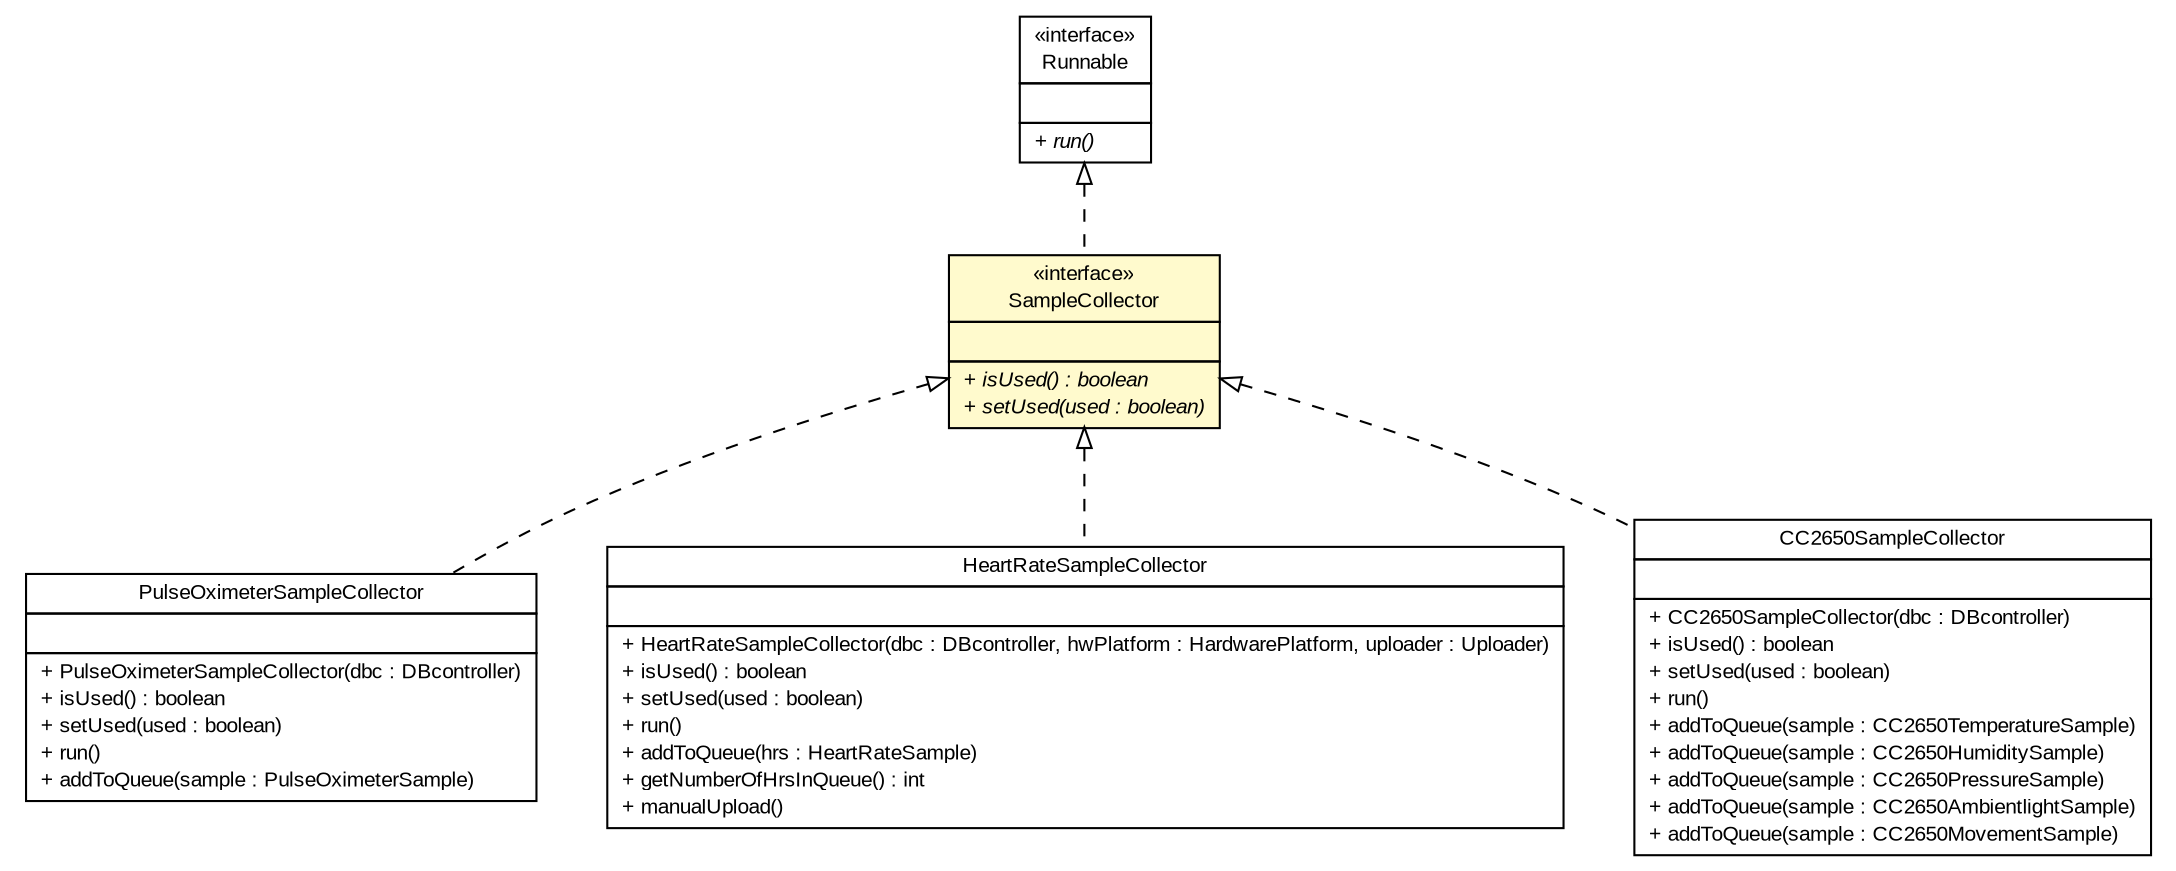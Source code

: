 #!/usr/local/bin/dot
#
# Class diagram 
# Generated by UMLGraph version R5_6 (http://www.umlgraph.org/)
#

digraph G {
	edge [fontname="arial",fontsize=10,labelfontname="arial",labelfontsize=10];
	node [fontname="arial",fontsize=10,shape=plaintext];
	nodesep=0.25;
	ranksep=0.5;
	// de.fhg.fit.biomos.sensorplatform.control.SampleCollector
	c4811 [label=<<table title="de.fhg.fit.biomos.sensorplatform.control.SampleCollector" border="0" cellborder="1" cellspacing="0" cellpadding="2" port="p" bgcolor="lemonChiffon" href="./SampleCollector.html">
		<tr><td><table border="0" cellspacing="0" cellpadding="1">
<tr><td align="center" balign="center"> &#171;interface&#187; </td></tr>
<tr><td align="center" balign="center"> SampleCollector </td></tr>
		</table></td></tr>
		<tr><td><table border="0" cellspacing="0" cellpadding="1">
<tr><td align="left" balign="left">  </td></tr>
		</table></td></tr>
		<tr><td><table border="0" cellspacing="0" cellpadding="1">
<tr><td align="left" balign="left"><font face="arial italic" point-size="10.0"> + isUsed() : boolean </font></td></tr>
<tr><td align="left" balign="left"><font face="arial italic" point-size="10.0"> + setUsed(used : boolean) </font></td></tr>
		</table></td></tr>
		</table>>, URL="./SampleCollector.html", fontname="arial", fontcolor="black", fontsize=10.0];
	// de.fhg.fit.biomos.sensorplatform.control.PulseOximeterSampleCollector
	c4812 [label=<<table title="de.fhg.fit.biomos.sensorplatform.control.PulseOximeterSampleCollector" border="0" cellborder="1" cellspacing="0" cellpadding="2" port="p" href="./PulseOximeterSampleCollector.html">
		<tr><td><table border="0" cellspacing="0" cellpadding="1">
<tr><td align="center" balign="center"> PulseOximeterSampleCollector </td></tr>
		</table></td></tr>
		<tr><td><table border="0" cellspacing="0" cellpadding="1">
<tr><td align="left" balign="left">  </td></tr>
		</table></td></tr>
		<tr><td><table border="0" cellspacing="0" cellpadding="1">
<tr><td align="left" balign="left"> + PulseOximeterSampleCollector(dbc : DBcontroller) </td></tr>
<tr><td align="left" balign="left"> + isUsed() : boolean </td></tr>
<tr><td align="left" balign="left"> + setUsed(used : boolean) </td></tr>
<tr><td align="left" balign="left"> + run() </td></tr>
<tr><td align="left" balign="left"> + addToQueue(sample : PulseOximeterSample) </td></tr>
		</table></td></tr>
		</table>>, URL="./PulseOximeterSampleCollector.html", fontname="arial", fontcolor="black", fontsize=10.0];
	// de.fhg.fit.biomos.sensorplatform.control.HeartRateSampleCollector
	c4813 [label=<<table title="de.fhg.fit.biomos.sensorplatform.control.HeartRateSampleCollector" border="0" cellborder="1" cellspacing="0" cellpadding="2" port="p" href="./HeartRateSampleCollector.html">
		<tr><td><table border="0" cellspacing="0" cellpadding="1">
<tr><td align="center" balign="center"> HeartRateSampleCollector </td></tr>
		</table></td></tr>
		<tr><td><table border="0" cellspacing="0" cellpadding="1">
<tr><td align="left" balign="left">  </td></tr>
		</table></td></tr>
		<tr><td><table border="0" cellspacing="0" cellpadding="1">
<tr><td align="left" balign="left"> + HeartRateSampleCollector(dbc : DBcontroller, hwPlatform : HardwarePlatform, uploader : Uploader) </td></tr>
<tr><td align="left" balign="left"> + isUsed() : boolean </td></tr>
<tr><td align="left" balign="left"> + setUsed(used : boolean) </td></tr>
<tr><td align="left" balign="left"> + run() </td></tr>
<tr><td align="left" balign="left"> + addToQueue(hrs : HeartRateSample) </td></tr>
<tr><td align="left" balign="left"> + getNumberOfHrsInQueue() : int </td></tr>
<tr><td align="left" balign="left"> + manualUpload() </td></tr>
		</table></td></tr>
		</table>>, URL="./HeartRateSampleCollector.html", fontname="arial", fontcolor="black", fontsize=10.0];
	// de.fhg.fit.biomos.sensorplatform.control.CC2650SampleCollector
	c4815 [label=<<table title="de.fhg.fit.biomos.sensorplatform.control.CC2650SampleCollector" border="0" cellborder="1" cellspacing="0" cellpadding="2" port="p" href="./CC2650SampleCollector.html">
		<tr><td><table border="0" cellspacing="0" cellpadding="1">
<tr><td align="center" balign="center"> CC2650SampleCollector </td></tr>
		</table></td></tr>
		<tr><td><table border="0" cellspacing="0" cellpadding="1">
<tr><td align="left" balign="left">  </td></tr>
		</table></td></tr>
		<tr><td><table border="0" cellspacing="0" cellpadding="1">
<tr><td align="left" balign="left"> + CC2650SampleCollector(dbc : DBcontroller) </td></tr>
<tr><td align="left" balign="left"> + isUsed() : boolean </td></tr>
<tr><td align="left" balign="left"> + setUsed(used : boolean) </td></tr>
<tr><td align="left" balign="left"> + run() </td></tr>
<tr><td align="left" balign="left"> + addToQueue(sample : CC2650TemperatureSample) </td></tr>
<tr><td align="left" balign="left"> + addToQueue(sample : CC2650HumiditySample) </td></tr>
<tr><td align="left" balign="left"> + addToQueue(sample : CC2650PressureSample) </td></tr>
<tr><td align="left" balign="left"> + addToQueue(sample : CC2650AmbientlightSample) </td></tr>
<tr><td align="left" balign="left"> + addToQueue(sample : CC2650MovementSample) </td></tr>
		</table></td></tr>
		</table>>, URL="./CC2650SampleCollector.html", fontname="arial", fontcolor="black", fontsize=10.0];
	//de.fhg.fit.biomos.sensorplatform.control.SampleCollector implements java.lang.Runnable
	c4845:p -> c4811:p [dir=back,arrowtail=empty,style=dashed];
	//de.fhg.fit.biomos.sensorplatform.control.PulseOximeterSampleCollector implements de.fhg.fit.biomos.sensorplatform.control.SampleCollector
	c4811:p -> c4812:p [dir=back,arrowtail=empty,style=dashed];
	//de.fhg.fit.biomos.sensorplatform.control.HeartRateSampleCollector implements de.fhg.fit.biomos.sensorplatform.control.SampleCollector
	c4811:p -> c4813:p [dir=back,arrowtail=empty,style=dashed];
	//de.fhg.fit.biomos.sensorplatform.control.CC2650SampleCollector implements de.fhg.fit.biomos.sensorplatform.control.SampleCollector
	c4811:p -> c4815:p [dir=back,arrowtail=empty,style=dashed];
	// java.lang.Runnable
	c4845 [label=<<table title="java.lang.Runnable" border="0" cellborder="1" cellspacing="0" cellpadding="2" port="p" href="http://java.sun.com/j2se/1.4.2/docs/api/java/lang/Runnable.html">
		<tr><td><table border="0" cellspacing="0" cellpadding="1">
<tr><td align="center" balign="center"> &#171;interface&#187; </td></tr>
<tr><td align="center" balign="center"> Runnable </td></tr>
		</table></td></tr>
		<tr><td><table border="0" cellspacing="0" cellpadding="1">
<tr><td align="left" balign="left">  </td></tr>
		</table></td></tr>
		<tr><td><table border="0" cellspacing="0" cellpadding="1">
<tr><td align="left" balign="left"><font face="arial italic" point-size="10.0"> + run() </font></td></tr>
		</table></td></tr>
		</table>>, URL="http://java.sun.com/j2se/1.4.2/docs/api/java/lang/Runnable.html", fontname="arial", fontcolor="black", fontsize=10.0];
}


